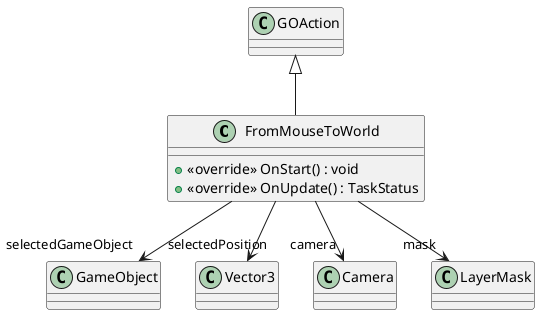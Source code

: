 @startuml
class FromMouseToWorld {
    + <<override>> OnStart() : void
    + <<override>> OnUpdate() : TaskStatus
}
GOAction <|-- FromMouseToWorld
FromMouseToWorld --> "selectedGameObject" GameObject
FromMouseToWorld --> "selectedPosition" Vector3
FromMouseToWorld --> "camera" Camera
FromMouseToWorld --> "mask" LayerMask
@enduml
